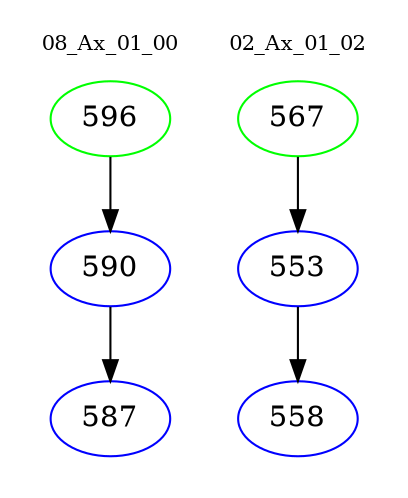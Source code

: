 digraph{
subgraph cluster_0 {
color = white
label = "08_Ax_01_00";
fontsize=10;
T0_596 [label="596", color="green"]
T0_596 -> T0_590 [color="black"]
T0_590 [label="590", color="blue"]
T0_590 -> T0_587 [color="black"]
T0_587 [label="587", color="blue"]
}
subgraph cluster_1 {
color = white
label = "02_Ax_01_02";
fontsize=10;
T1_567 [label="567", color="green"]
T1_567 -> T1_553 [color="black"]
T1_553 [label="553", color="blue"]
T1_553 -> T1_558 [color="black"]
T1_558 [label="558", color="blue"]
}
}
